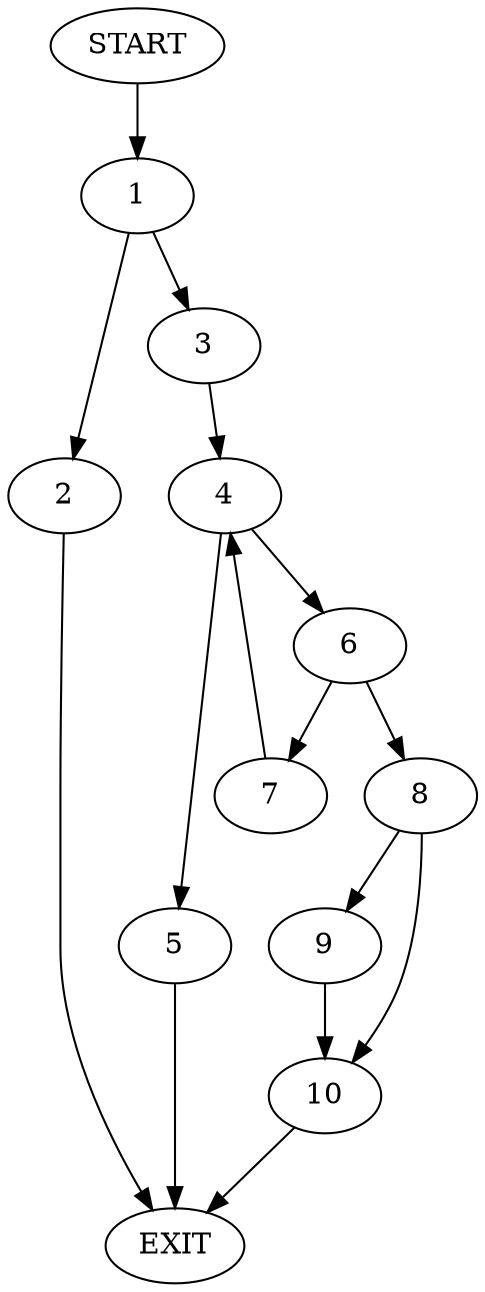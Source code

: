 digraph {
0 [label="START"]
11 [label="EXIT"]
0 -> 1
1 -> 2
1 -> 3
2 -> 11
3 -> 4
4 -> 5
4 -> 6
5 -> 11
6 -> 7
6 -> 8
8 -> 9
8 -> 10
7 -> 4
9 -> 10
10 -> 11
}
